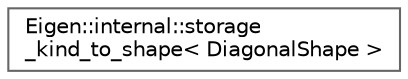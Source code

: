 digraph "类继承关系图"
{
 // LATEX_PDF_SIZE
  bgcolor="transparent";
  edge [fontname=Helvetica,fontsize=10,labelfontname=Helvetica,labelfontsize=10];
  node [fontname=Helvetica,fontsize=10,shape=box,height=0.2,width=0.4];
  rankdir="LR";
  Node0 [id="Node000000",label="Eigen::internal::storage\l_kind_to_shape\< DiagonalShape \>",height=0.2,width=0.4,color="grey40", fillcolor="white", style="filled",URL="$struct_eigen_1_1internal_1_1storage__kind__to__shape_3_01_diagonal_shape_01_4.html",tooltip=" "];
}
